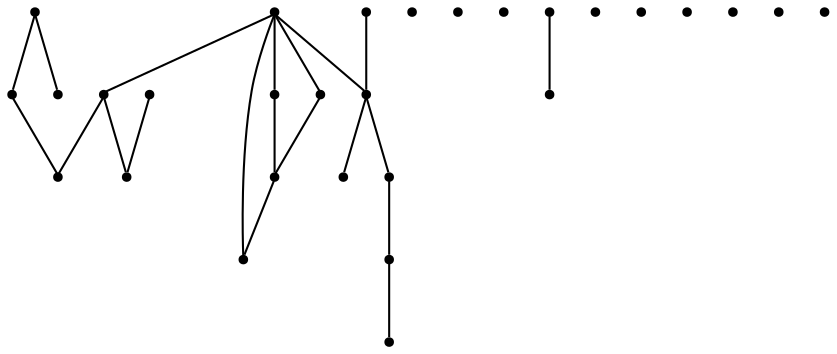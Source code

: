graph {
  node [shape=point,comment="{\"directed\":false,\"doi\":\"10.1007/978-3-030-35802-0_26\",\"figure\":\"6 (1)\"}"]

  v0 [pos="617.1608376386616,381.5259322385848"]
  v1 [pos="617.1608376386616,583.0998904801979"]
  v2 [pos="767.7306596226953,486.00232972582853"]
  v3 [pos="767.7306596226953,439.2944114797406"]
  v4 [pos="767.7306596226953,462.6488793038916"]
  v5 [pos="767.7306596226953,482.3141195245206"]
  v6 [pos="768.3463862712641,564.0517285477714"]
  v7 [pos="768.3463862712641,576.3409298916146"]
  v8 [pos="768.346386271264,605.8399745423228"]
  v9 [pos="767.7326944520617,541.310094536961"]
  v10 [pos="614.0894693725396,540.0837433431672"]
  v11 [pos="614.0894693725396,479.8554398989254"]
  v12 [pos="614.0894693725396,497.0623820197893"]
  v13 [pos="614.0894693725396,532.7079588169349"]
  v14 [pos="617.1608376386616,633.4936025973354"]
  v15 [pos="614.7031293975333,631.6522317651318"]
  v16 [pos="614.7031293975333,640.2543913305223"]
  v17 [pos="614.7031293975333,646.4012811574255"]
  v18 [pos="614.7031293975333,802.4992680589218"]
  v19 [pos="614.0907411408937,422.0839084511274"]
  v20 [pos="614.0907411408937,594.1638852077381"]
  v21 [pos="460.4483427108016,471.24974327115"]
  v22 [pos="460.4483427108016,433.14872981796657"]
  v23 [pos="460.4483427108016,452.8125075229127"]
  v24 [pos="461.06407730792273,537.0081046561913"]
  v25 [pos="461.0640773079227,560.3636455217402"]
  v26 [pos="461.0640773079227,605.8399745423228"]
  v27 [pos="461.06346526940234,519.1894812479325"]
  v28 [pos="614.0894693725396,482.3141195245206"]

  v0 -- v1 [id="-1",pos="617.1608376386616,381.5259322385848 617.1608376386616,583.0998904801979 617.1608376386616,583.0998904801979 617.1608376386616,583.0998904801979"]
  v13 -- v9 [id="-3",pos="614.0894693725396,532.7079588169349 767.7326944520617,541.310094536961 767.7326944520617,541.310094536961 767.7326944520617,541.310094536961"]
  v21 -- v28 [id="-6",pos="460.4483427108016,471.24974327115 614.0894693725396,482.3141195245206 614.0894693725396,482.3141195245206 614.0894693725396,482.3141195245206"]
  v28 -- v5 [id="-7",pos="614.0894693725396,482.3141195245206 767.7306596226953,482.3141195245206 767.7306596226953,482.3141195245206 767.7306596226953,482.3141195245206"]
  v22 -- v19 [id="-11",pos="460.4483427108016,433.14872981796657 614.0907411408937,422.0839084511274 614.0907411408937,422.0839084511274 614.0907411408937,422.0839084511274"]
  v19 -- v3 [id="-12",pos="614.0907411408937,422.0839084511274 767.7306596226953,439.2944114797406 767.7306596226953,439.2944114797406 767.7306596226953,439.2944114797406"]
  v0 -- v22 [id="-18",pos="617.1608376386616,381.5259322385848 460.4483427108016,433.14872981796657 460.4483427108016,433.14872981796657 460.4483427108016,433.14872981796657"]
  v0 -- v21 [id="-24",pos="617.1608376386616,381.5259322385848 460.4483427108016,471.24974327115 460.4483427108016,471.24974327115 460.4483427108016,471.24974327115"]
  v21 -- v23 [id="-28",pos="460.4483427108016,471.24974327115 460.4483427108016,452.8125075229127 460.4483427108016,452.8125075229127 460.4483427108016,452.8125075229127"]
  v27 -- v21 [id="-31",pos="461.06346526940234,519.1894812479325 460.4483427108016,471.24974327115 460.4483427108016,471.24974327115 460.4483427108016,471.24974327115"]
  v0 -- v11 [id="-56",pos="617.1608376386616,381.5259322385848 614.0894693725396,479.8554398989254 614.0894693725396,479.8554398989254 614.0894693725396,479.8554398989254"]
  v1 -- v10 [id="-61",pos="617.1608376386616,583.0998904801979 614.0894693725396,540.0837433431672 614.0894693725396,540.0837433431672 614.0894693725396,540.0837433431672"]
  v13 -- v12 [id="-66",pos="614.0894693725396,532.7079588169349 614.0894693725396,497.0623820197893 614.0894693725396,497.0623820197893 614.0894693725396,497.0623820197893"]
  v15 -- v14 [id="-68",pos="614.7031293975333,631.6522317651318 617.1608376386616,633.4936025973354 617.1608376386616,633.4936025973354 617.1608376386616,633.4936025973354"]
  v20 -- v10 [id="-70",pos="614.0907411408937,594.1638852077381 614.0894693725396,540.0837433431672 614.0894693725396,540.0837433431672 614.0894693725396,540.0837433431672"]
  v11 -- v19 [id="-73",pos="614.0894693725396,479.8554398989254 614.0907411408937,422.0839084511274 614.0907411408937,422.0839084511274 614.0907411408937,422.0839084511274"]
  v0 -- v3 [id="-102",pos="617.1608376386616,381.5259322385848 767.7306596226953,439.2944114797406 767.7306596226953,439.2944114797406 767.7306596226953,439.2944114797406"]
  v1 -- v2 [id="-108",pos="617.1608376386616,583.0998904801979 767.7306596226953,486.00232972582853 767.7306596226953,486.00232972582853 767.7306596226953,486.00232972582853"]
  v5 -- v4 [id="-112",pos="767.7306596226953,482.3141195245206 767.7306596226953,462.6488793038916 767.7306596226953,462.6488793038916 767.7306596226953,462.6488793038916"]
  v9 -- v2 [id="-115",pos="767.7326944520617,541.310094536961 767.7306596226953,486.00232972582853 767.7306596226953,486.00232972582853 767.7306596226953,486.00232972582853"]
}